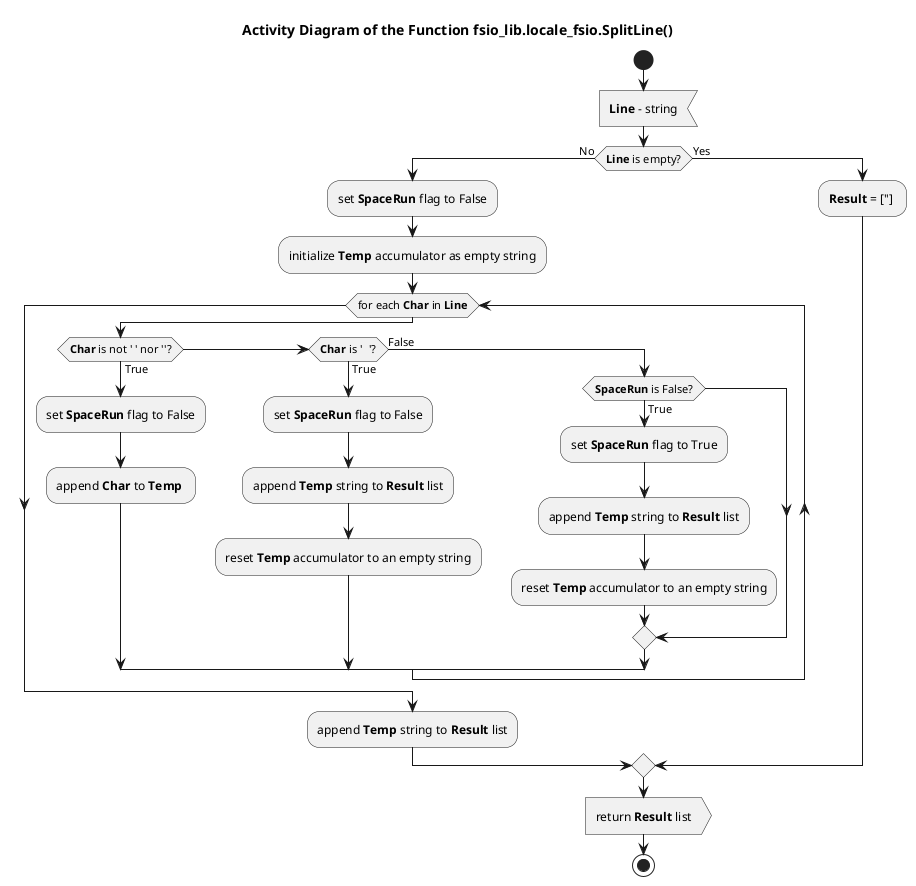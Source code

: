 @startuml locale_fsio_split_line

title Activity Diagram of the Function fsio_lib.locale_fsio.SplitLine()

start

:<b>Line</b> - string<

if (<b>Line</b> is empty?) then (No)
    :set <b>SpaceRun</b> flag to False;
    
    :initialize <b>Temp</b> accumulator as empty string;
    
    while (for each <b>Char</b> in <b>Line</b>)
        if (<b>Char</b> is not ' ' nor '\t'?) then (True)
            :set <b>SpaceRun</b> flag to False;
            
            :append <b>Char</b> to <b>Temp</b> ;
        elseif (<b>Char</b> is '\t'?) then (True)
            :set <b>SpaceRun</b> flag to False;
            
            :append <b>Temp</b> string to <b>Result</b> list;
            
            :reset <b>Temp</b> accumulator to an empty string;
        else (False)
            if (<b>SpaceRun</b> is False?) then (True)
                :set <b>SpaceRun</b> flag to True;
                
                :append <b>Temp</b> string to <b>Result</b> list;
                
                :reset <b>Temp</b> accumulator to an empty string;
            endif
        endif
    end while
    
    :append <b>Temp</b> string to <b>Result</b> list;
else (Yes)
    :<b>Result</b> = [''] ;
endif

:return <b>Result</b> list>

stop

@enduml